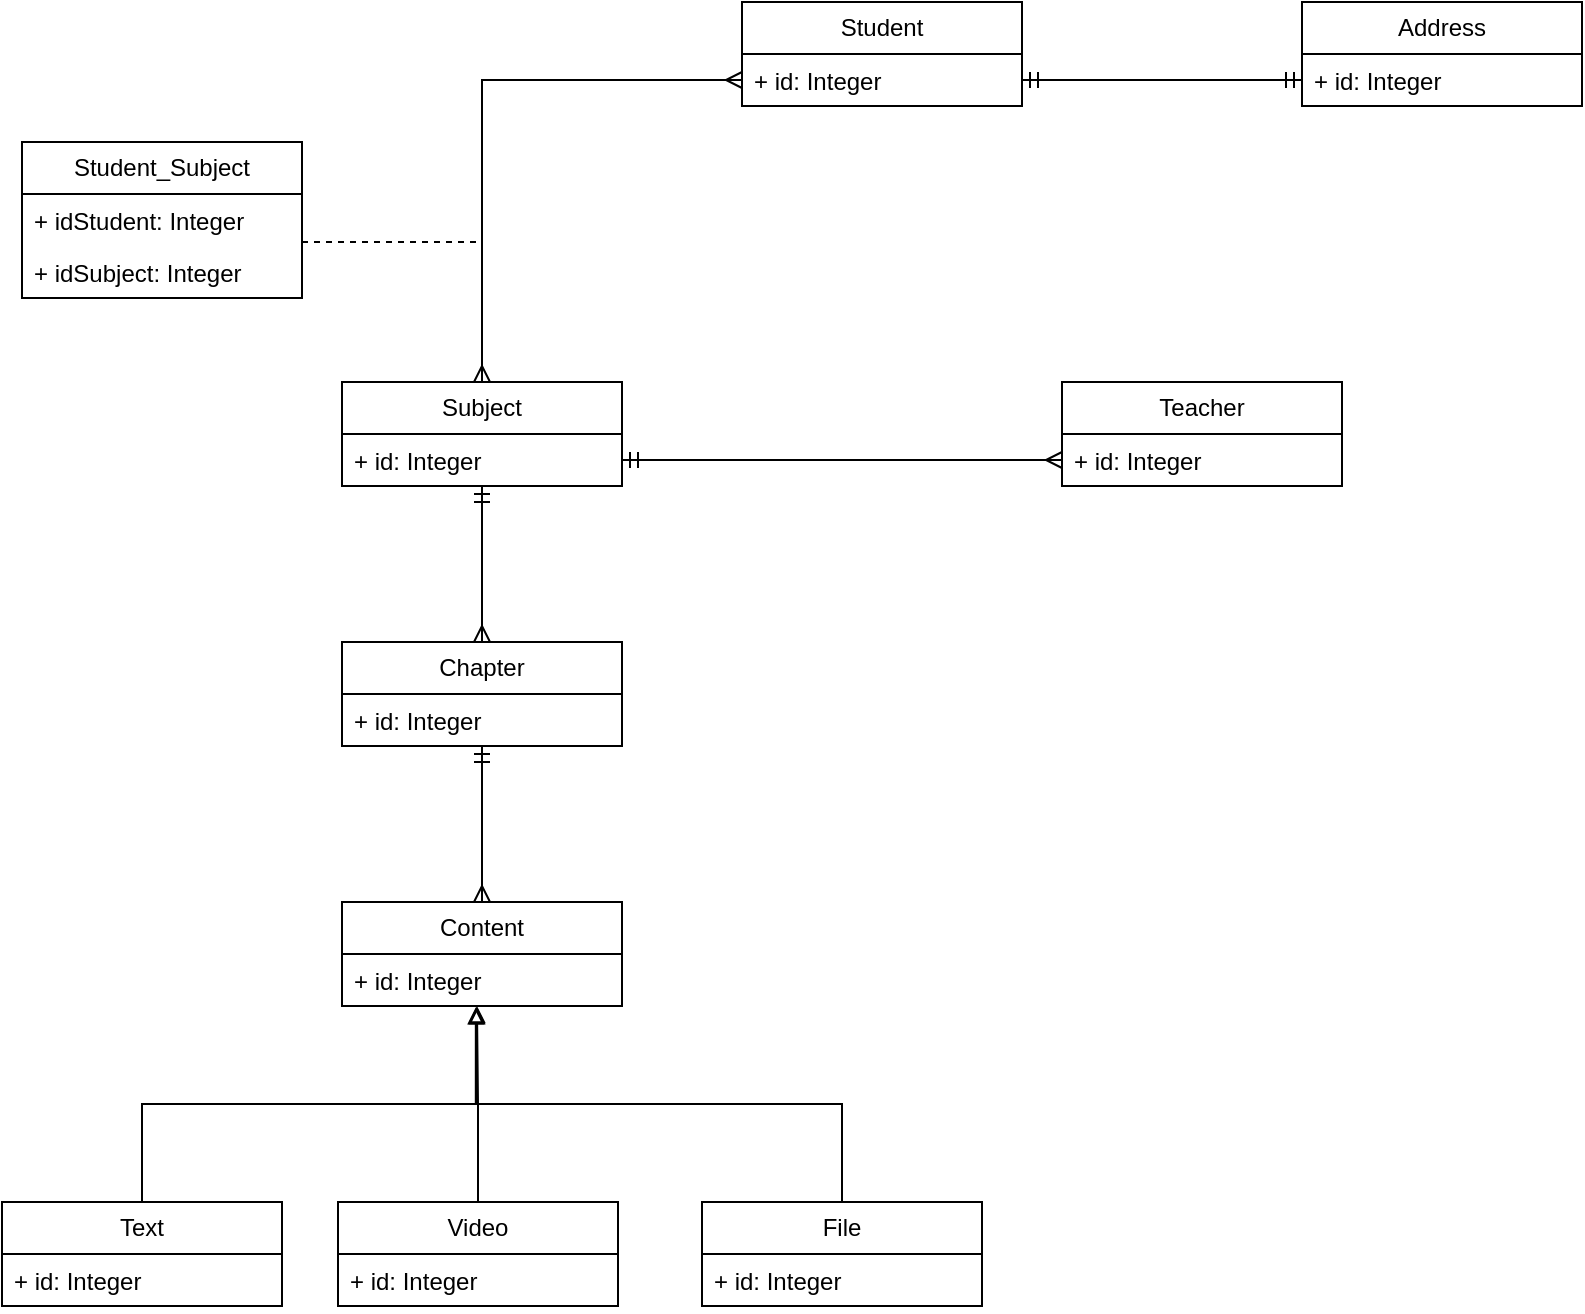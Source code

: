 <mxfile version="22.0.3" type="device">
  <diagram name="Page-1" id="S_0nYfbj2h-tWJ1TZthk">
    <mxGraphModel dx="1688" dy="694" grid="1" gridSize="10" guides="1" tooltips="1" connect="1" arrows="1" fold="1" page="1" pageScale="1" pageWidth="1169" pageHeight="827" math="0" shadow="0">
      <root>
        <mxCell id="0" />
        <mxCell id="1" parent="0" />
        <mxCell id="pmQQCVCZeisjfDkoQvOi-5" value="Student" style="swimlane;fontStyle=0;childLayout=stackLayout;horizontal=1;startSize=26;fillColor=none;horizontalStack=0;resizeParent=1;resizeParentMax=0;resizeLast=0;collapsible=1;marginBottom=0;whiteSpace=wrap;html=1;" vertex="1" parent="1">
          <mxGeometry x="520" y="160" width="140" height="52" as="geometry" />
        </mxCell>
        <mxCell id="pmQQCVCZeisjfDkoQvOi-8" value="+ id: Integer" style="text;strokeColor=none;fillColor=none;align=left;verticalAlign=top;spacingLeft=4;spacingRight=4;overflow=hidden;rotatable=0;points=[[0,0.5],[1,0.5]];portConstraint=eastwest;whiteSpace=wrap;html=1;" vertex="1" parent="pmQQCVCZeisjfDkoQvOi-5">
          <mxGeometry y="26" width="140" height="26" as="geometry" />
        </mxCell>
        <mxCell id="pmQQCVCZeisjfDkoQvOi-9" value="Teacher" style="swimlane;fontStyle=0;childLayout=stackLayout;horizontal=1;startSize=26;fillColor=none;horizontalStack=0;resizeParent=1;resizeParentMax=0;resizeLast=0;collapsible=1;marginBottom=0;whiteSpace=wrap;html=1;" vertex="1" parent="1">
          <mxGeometry x="680" y="350" width="140" height="52" as="geometry" />
        </mxCell>
        <mxCell id="pmQQCVCZeisjfDkoQvOi-10" value="+ id: Integer" style="text;strokeColor=none;fillColor=none;align=left;verticalAlign=top;spacingLeft=4;spacingRight=4;overflow=hidden;rotatable=0;points=[[0,0.5],[1,0.5]];portConstraint=eastwest;whiteSpace=wrap;html=1;" vertex="1" parent="pmQQCVCZeisjfDkoQvOi-9">
          <mxGeometry y="26" width="140" height="26" as="geometry" />
        </mxCell>
        <mxCell id="pmQQCVCZeisjfDkoQvOi-21" style="edgeStyle=orthogonalEdgeStyle;rounded=0;orthogonalLoop=1;jettySize=auto;html=1;entryX=0.5;entryY=0;entryDx=0;entryDy=0;startArrow=ERmandOne;startFill=0;endArrow=ERmany;endFill=0;" edge="1" parent="1" source="pmQQCVCZeisjfDkoQvOi-11" target="pmQQCVCZeisjfDkoQvOi-13">
          <mxGeometry relative="1" as="geometry" />
        </mxCell>
        <mxCell id="pmQQCVCZeisjfDkoQvOi-11" value="Subject" style="swimlane;fontStyle=0;childLayout=stackLayout;horizontal=1;startSize=26;fillColor=none;horizontalStack=0;resizeParent=1;resizeParentMax=0;resizeLast=0;collapsible=1;marginBottom=0;whiteSpace=wrap;html=1;" vertex="1" parent="1">
          <mxGeometry x="320" y="350" width="140" height="52" as="geometry" />
        </mxCell>
        <mxCell id="pmQQCVCZeisjfDkoQvOi-12" value="+ id: Integer" style="text;strokeColor=none;fillColor=none;align=left;verticalAlign=top;spacingLeft=4;spacingRight=4;overflow=hidden;rotatable=0;points=[[0,0.5],[1,0.5]];portConstraint=eastwest;whiteSpace=wrap;html=1;" vertex="1" parent="pmQQCVCZeisjfDkoQvOi-11">
          <mxGeometry y="26" width="140" height="26" as="geometry" />
        </mxCell>
        <mxCell id="pmQQCVCZeisjfDkoQvOi-22" style="edgeStyle=orthogonalEdgeStyle;rounded=0;orthogonalLoop=1;jettySize=auto;html=1;entryX=0.5;entryY=0;entryDx=0;entryDy=0;startArrow=ERmandOne;startFill=0;endArrow=ERmany;endFill=0;" edge="1" parent="1" source="pmQQCVCZeisjfDkoQvOi-13" target="pmQQCVCZeisjfDkoQvOi-15">
          <mxGeometry relative="1" as="geometry" />
        </mxCell>
        <mxCell id="pmQQCVCZeisjfDkoQvOi-13" value="Chapter" style="swimlane;fontStyle=0;childLayout=stackLayout;horizontal=1;startSize=26;fillColor=none;horizontalStack=0;resizeParent=1;resizeParentMax=0;resizeLast=0;collapsible=1;marginBottom=0;whiteSpace=wrap;html=1;" vertex="1" parent="1">
          <mxGeometry x="320" y="480" width="140" height="52" as="geometry" />
        </mxCell>
        <mxCell id="pmQQCVCZeisjfDkoQvOi-14" value="+ id: Integer" style="text;strokeColor=none;fillColor=none;align=left;verticalAlign=top;spacingLeft=4;spacingRight=4;overflow=hidden;rotatable=0;points=[[0,0.5],[1,0.5]];portConstraint=eastwest;whiteSpace=wrap;html=1;" vertex="1" parent="pmQQCVCZeisjfDkoQvOi-13">
          <mxGeometry y="26" width="140" height="26" as="geometry" />
        </mxCell>
        <mxCell id="pmQQCVCZeisjfDkoQvOi-15" value="Content" style="swimlane;fontStyle=0;childLayout=stackLayout;horizontal=1;startSize=26;fillColor=none;horizontalStack=0;resizeParent=1;resizeParentMax=0;resizeLast=0;collapsible=1;marginBottom=0;whiteSpace=wrap;html=1;" vertex="1" parent="1">
          <mxGeometry x="320" y="610" width="140" height="52" as="geometry" />
        </mxCell>
        <mxCell id="pmQQCVCZeisjfDkoQvOi-16" value="+ id: Integer" style="text;strokeColor=none;fillColor=none;align=left;verticalAlign=top;spacingLeft=4;spacingRight=4;overflow=hidden;rotatable=0;points=[[0,0.5],[1,0.5]];portConstraint=eastwest;whiteSpace=wrap;html=1;" vertex="1" parent="pmQQCVCZeisjfDkoQvOi-15">
          <mxGeometry y="26" width="140" height="26" as="geometry" />
        </mxCell>
        <mxCell id="pmQQCVCZeisjfDkoQvOi-17" value="Address" style="swimlane;fontStyle=0;childLayout=stackLayout;horizontal=1;startSize=26;fillColor=none;horizontalStack=0;resizeParent=1;resizeParentMax=0;resizeLast=0;collapsible=1;marginBottom=0;whiteSpace=wrap;html=1;" vertex="1" parent="1">
          <mxGeometry x="800" y="160" width="140" height="52" as="geometry" />
        </mxCell>
        <mxCell id="pmQQCVCZeisjfDkoQvOi-18" value="+ id: Integer" style="text;strokeColor=none;fillColor=none;align=left;verticalAlign=top;spacingLeft=4;spacingRight=4;overflow=hidden;rotatable=0;points=[[0,0.5],[1,0.5]];portConstraint=eastwest;whiteSpace=wrap;html=1;" vertex="1" parent="pmQQCVCZeisjfDkoQvOi-17">
          <mxGeometry y="26" width="140" height="26" as="geometry" />
        </mxCell>
        <mxCell id="pmQQCVCZeisjfDkoQvOi-19" style="edgeStyle=orthogonalEdgeStyle;rounded=0;orthogonalLoop=1;jettySize=auto;html=1;startArrow=ERmandOne;startFill=0;endArrow=ERmandOne;endFill=0;" edge="1" parent="1" source="pmQQCVCZeisjfDkoQvOi-8" target="pmQQCVCZeisjfDkoQvOi-18">
          <mxGeometry relative="1" as="geometry" />
        </mxCell>
        <mxCell id="pmQQCVCZeisjfDkoQvOi-20" style="edgeStyle=orthogonalEdgeStyle;rounded=0;orthogonalLoop=1;jettySize=auto;html=1;entryX=1;entryY=0.5;entryDx=0;entryDy=0;startArrow=ERmany;startFill=0;endArrow=ERmandOne;endFill=0;" edge="1" parent="1" source="pmQQCVCZeisjfDkoQvOi-10" target="pmQQCVCZeisjfDkoQvOi-12">
          <mxGeometry relative="1" as="geometry" />
        </mxCell>
        <mxCell id="pmQQCVCZeisjfDkoQvOi-23" value="Text" style="swimlane;fontStyle=0;childLayout=stackLayout;horizontal=1;startSize=26;fillColor=none;horizontalStack=0;resizeParent=1;resizeParentMax=0;resizeLast=0;collapsible=1;marginBottom=0;whiteSpace=wrap;html=1;" vertex="1" parent="1">
          <mxGeometry x="150" y="760" width="140" height="52" as="geometry" />
        </mxCell>
        <mxCell id="pmQQCVCZeisjfDkoQvOi-24" value="+ id: Integer" style="text;strokeColor=none;fillColor=none;align=left;verticalAlign=top;spacingLeft=4;spacingRight=4;overflow=hidden;rotatable=0;points=[[0,0.5],[1,0.5]];portConstraint=eastwest;whiteSpace=wrap;html=1;" vertex="1" parent="pmQQCVCZeisjfDkoQvOi-23">
          <mxGeometry y="26" width="140" height="26" as="geometry" />
        </mxCell>
        <mxCell id="pmQQCVCZeisjfDkoQvOi-25" value="Video" style="swimlane;fontStyle=0;childLayout=stackLayout;horizontal=1;startSize=26;fillColor=none;horizontalStack=0;resizeParent=1;resizeParentMax=0;resizeLast=0;collapsible=1;marginBottom=0;whiteSpace=wrap;html=1;" vertex="1" parent="1">
          <mxGeometry x="318" y="760" width="140" height="52" as="geometry" />
        </mxCell>
        <mxCell id="pmQQCVCZeisjfDkoQvOi-26" value="+ id: Integer" style="text;strokeColor=none;fillColor=none;align=left;verticalAlign=top;spacingLeft=4;spacingRight=4;overflow=hidden;rotatable=0;points=[[0,0.5],[1,0.5]];portConstraint=eastwest;whiteSpace=wrap;html=1;" vertex="1" parent="pmQQCVCZeisjfDkoQvOi-25">
          <mxGeometry y="26" width="140" height="26" as="geometry" />
        </mxCell>
        <mxCell id="pmQQCVCZeisjfDkoQvOi-27" value="File" style="swimlane;fontStyle=0;childLayout=stackLayout;horizontal=1;startSize=26;fillColor=none;horizontalStack=0;resizeParent=1;resizeParentMax=0;resizeLast=0;collapsible=1;marginBottom=0;whiteSpace=wrap;html=1;" vertex="1" parent="1">
          <mxGeometry x="500" y="760" width="140" height="52" as="geometry" />
        </mxCell>
        <mxCell id="pmQQCVCZeisjfDkoQvOi-28" value="+ id: Integer" style="text;strokeColor=none;fillColor=none;align=left;verticalAlign=top;spacingLeft=4;spacingRight=4;overflow=hidden;rotatable=0;points=[[0,0.5],[1,0.5]];portConstraint=eastwest;whiteSpace=wrap;html=1;" vertex="1" parent="pmQQCVCZeisjfDkoQvOi-27">
          <mxGeometry y="26" width="140" height="26" as="geometry" />
        </mxCell>
        <mxCell id="pmQQCVCZeisjfDkoQvOi-29" style="edgeStyle=orthogonalEdgeStyle;rounded=0;orthogonalLoop=1;jettySize=auto;html=1;entryX=0.482;entryY=1;entryDx=0;entryDy=0;entryPerimeter=0;endArrow=block;endFill=0;" edge="1" parent="1" source="pmQQCVCZeisjfDkoQvOi-25" target="pmQQCVCZeisjfDkoQvOi-16">
          <mxGeometry relative="1" as="geometry" />
        </mxCell>
        <mxCell id="pmQQCVCZeisjfDkoQvOi-30" style="edgeStyle=orthogonalEdgeStyle;rounded=0;orthogonalLoop=1;jettySize=auto;html=1;entryX=0.482;entryY=1.022;entryDx=0;entryDy=0;entryPerimeter=0;endArrow=block;endFill=0;" edge="1" parent="1" source="pmQQCVCZeisjfDkoQvOi-27" target="pmQQCVCZeisjfDkoQvOi-16">
          <mxGeometry relative="1" as="geometry" />
        </mxCell>
        <mxCell id="pmQQCVCZeisjfDkoQvOi-31" style="edgeStyle=orthogonalEdgeStyle;rounded=0;orthogonalLoop=1;jettySize=auto;html=1;entryX=0.478;entryY=1.022;entryDx=0;entryDy=0;entryPerimeter=0;endArrow=block;endFill=0;" edge="1" parent="1" source="pmQQCVCZeisjfDkoQvOi-23" target="pmQQCVCZeisjfDkoQvOi-16">
          <mxGeometry relative="1" as="geometry" />
        </mxCell>
        <mxCell id="pmQQCVCZeisjfDkoQvOi-32" style="edgeStyle=orthogonalEdgeStyle;rounded=0;orthogonalLoop=1;jettySize=auto;html=1;startArrow=ERmany;startFill=0;endArrow=ERmany;endFill=0;" edge="1" parent="1" source="pmQQCVCZeisjfDkoQvOi-8" target="pmQQCVCZeisjfDkoQvOi-11">
          <mxGeometry relative="1" as="geometry" />
        </mxCell>
        <mxCell id="pmQQCVCZeisjfDkoQvOi-34" value="" style="endArrow=none;dashed=1;html=1;rounded=0;" edge="1" parent="1">
          <mxGeometry width="50" height="50" relative="1" as="geometry">
            <mxPoint x="300" y="280" as="sourcePoint" />
            <mxPoint x="390" y="280" as="targetPoint" />
          </mxGeometry>
        </mxCell>
        <mxCell id="pmQQCVCZeisjfDkoQvOi-38" value="Student_Subject" style="swimlane;fontStyle=0;childLayout=stackLayout;horizontal=1;startSize=26;fillColor=none;horizontalStack=0;resizeParent=1;resizeParentMax=0;resizeLast=0;collapsible=1;marginBottom=0;whiteSpace=wrap;html=1;" vertex="1" parent="1">
          <mxGeometry x="160" y="230" width="140" height="78" as="geometry" />
        </mxCell>
        <mxCell id="pmQQCVCZeisjfDkoQvOi-40" value="+ idStudent: Integer" style="text;strokeColor=none;fillColor=none;align=left;verticalAlign=top;spacingLeft=4;spacingRight=4;overflow=hidden;rotatable=0;points=[[0,0.5],[1,0.5]];portConstraint=eastwest;whiteSpace=wrap;html=1;" vertex="1" parent="pmQQCVCZeisjfDkoQvOi-38">
          <mxGeometry y="26" width="140" height="26" as="geometry" />
        </mxCell>
        <mxCell id="pmQQCVCZeisjfDkoQvOi-41" value="+ idSubject: Integer" style="text;strokeColor=none;fillColor=none;align=left;verticalAlign=top;spacingLeft=4;spacingRight=4;overflow=hidden;rotatable=0;points=[[0,0.5],[1,0.5]];portConstraint=eastwest;whiteSpace=wrap;html=1;" vertex="1" parent="pmQQCVCZeisjfDkoQvOi-38">
          <mxGeometry y="52" width="140" height="26" as="geometry" />
        </mxCell>
      </root>
    </mxGraphModel>
  </diagram>
</mxfile>
